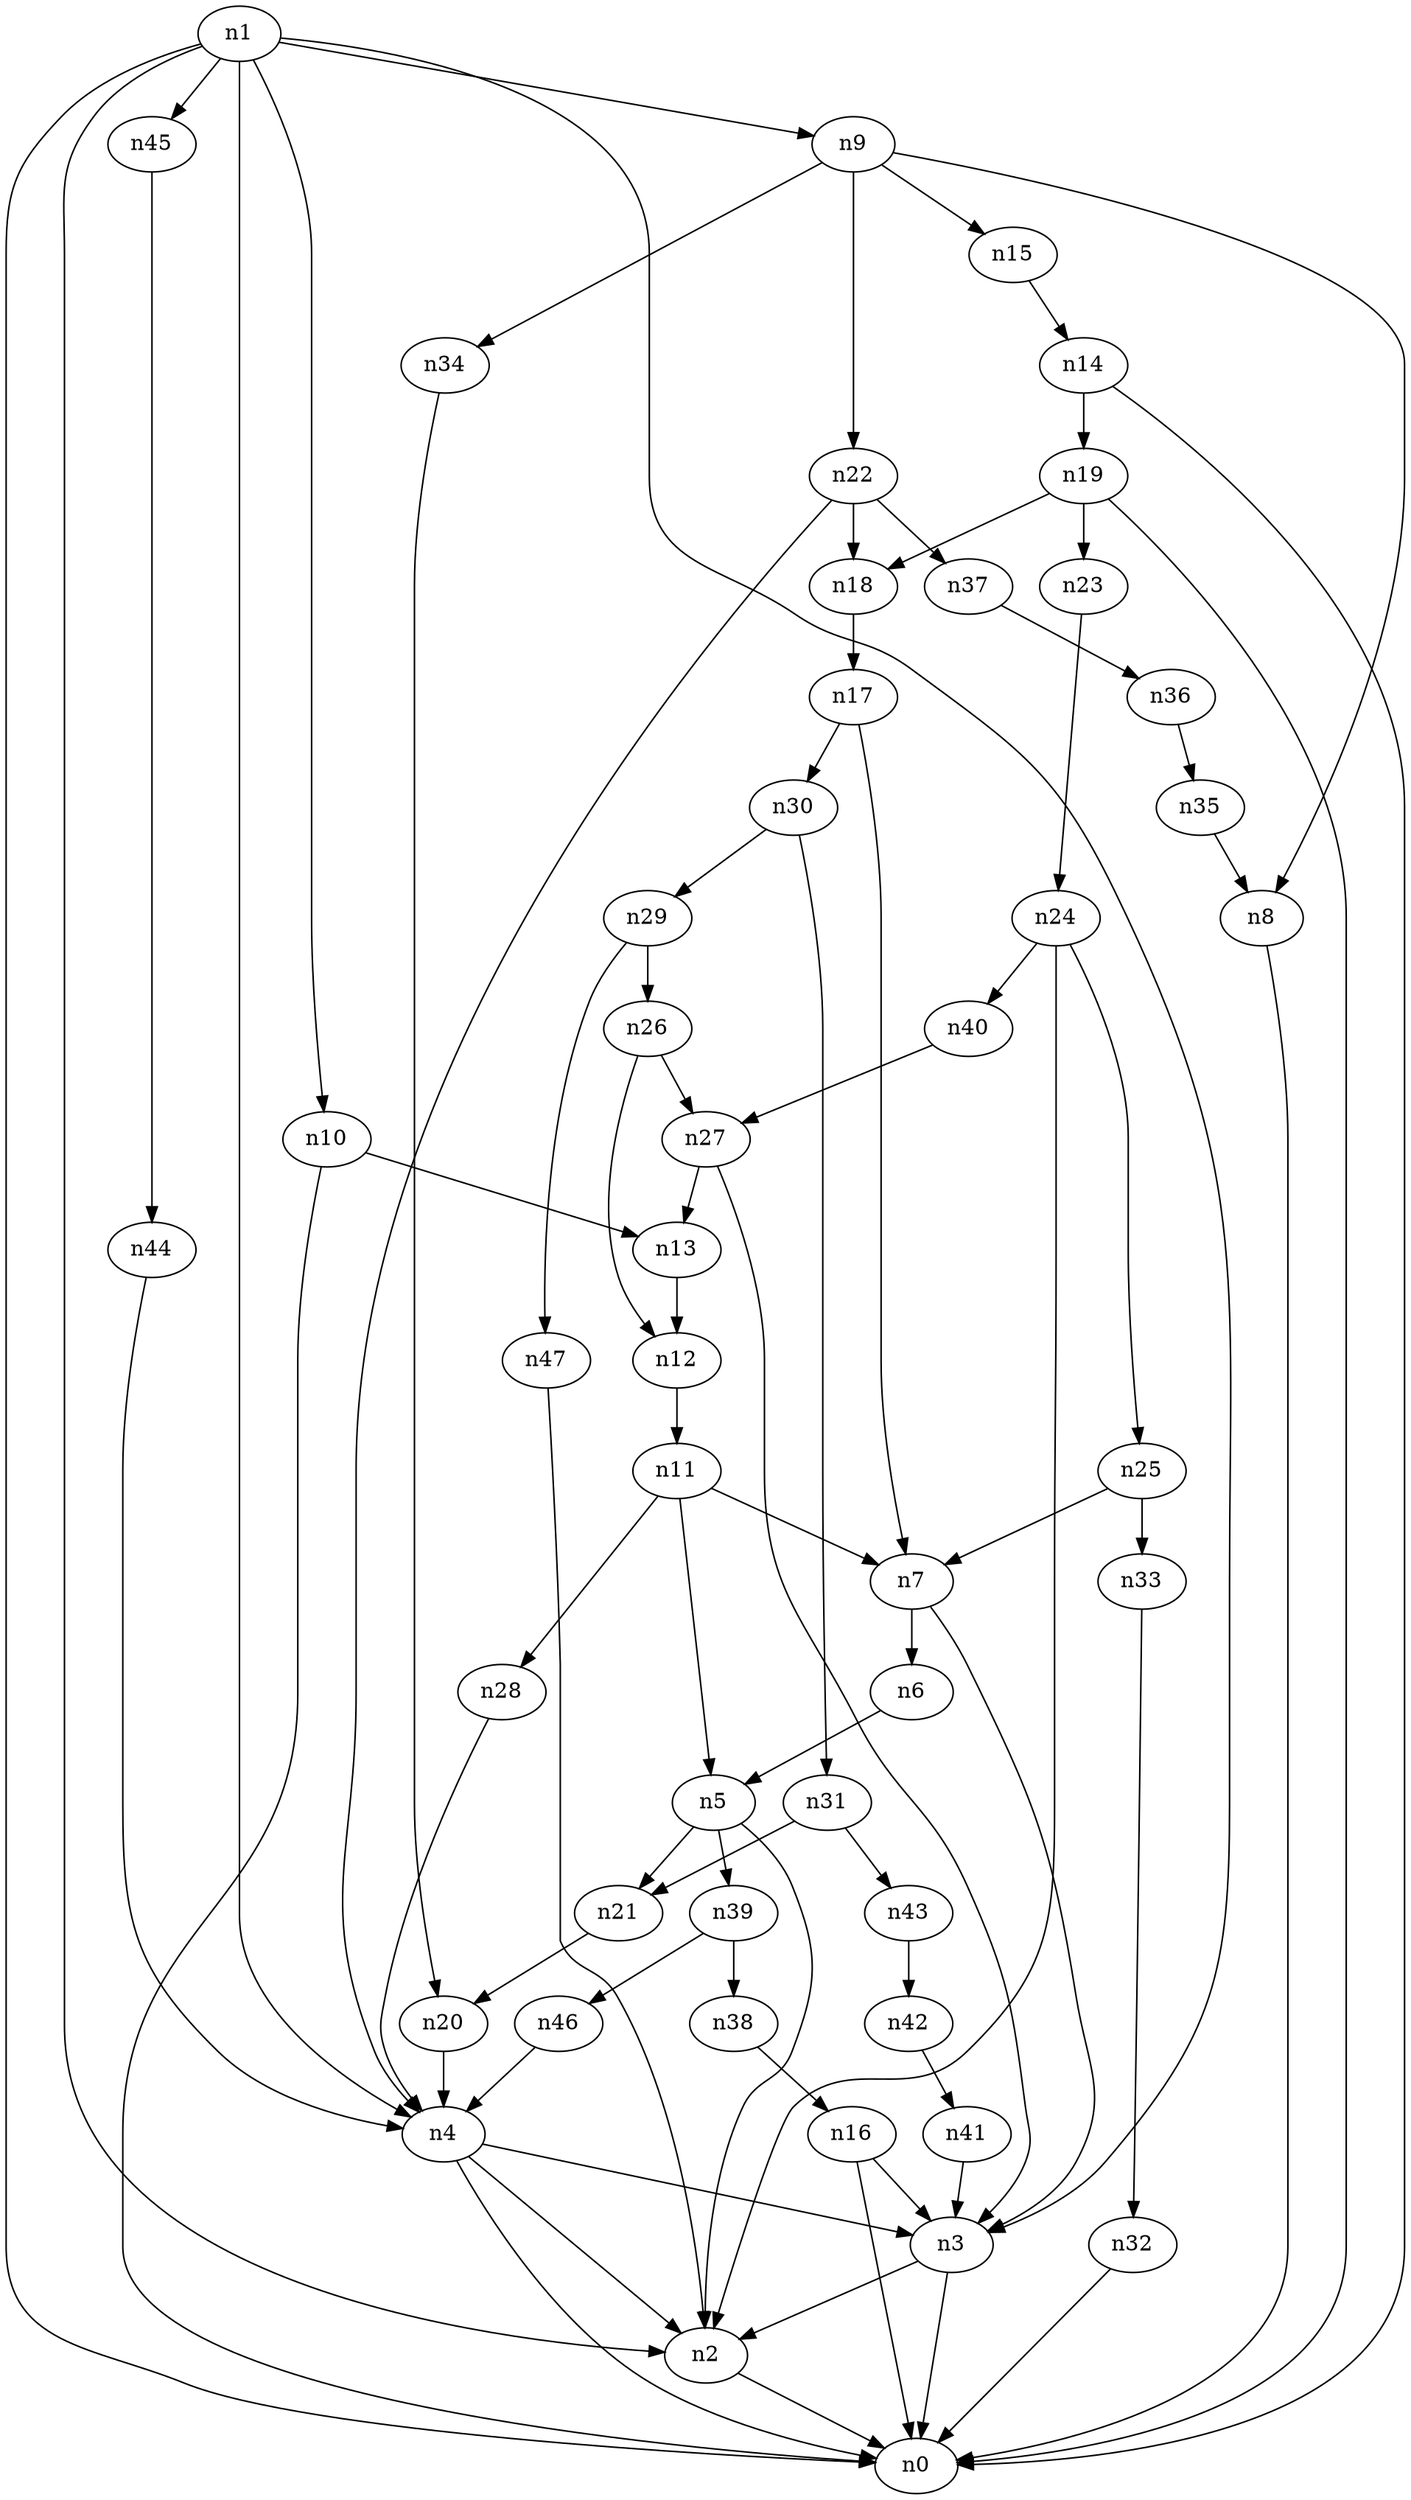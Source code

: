 digraph G {
	n1 -> n0	 [_graphml_id=e0];
	n1 -> n2	 [_graphml_id=e1];
	n1 -> n3	 [_graphml_id=e6];
	n1 -> n4	 [_graphml_id=e9];
	n1 -> n9	 [_graphml_id=e16];
	n1 -> n10	 [_graphml_id=e17];
	n1 -> n45	 [_graphml_id=e75];
	n2 -> n0	 [_graphml_id=e5];
	n3 -> n0	 [_graphml_id=e8];
	n3 -> n2	 [_graphml_id=e2];
	n4 -> n0	 [_graphml_id=e4];
	n4 -> n2	 [_graphml_id=e7];
	n4 -> n3	 [_graphml_id=e3];
	n5 -> n2	 [_graphml_id=e10];
	n5 -> n21	 [_graphml_id=e35];
	n5 -> n39	 [_graphml_id=e65];
	n6 -> n5	 [_graphml_id=e11];
	n7 -> n3	 [_graphml_id=e13];
	n7 -> n6	 [_graphml_id=e12];
	n8 -> n0	 [_graphml_id=e14];
	n9 -> n8	 [_graphml_id=e15];
	n9 -> n15	 [_graphml_id=e25];
	n9 -> n22	 [_graphml_id=e36];
	n9 -> n34	 [_graphml_id=e56];
	n10 -> n0	 [_graphml_id=e18];
	n10 -> n13	 [_graphml_id=e22];
	n11 -> n5	 [_graphml_id=e19];
	n11 -> n7	 [_graphml_id=e28];
	n11 -> n28	 [_graphml_id=e46];
	n12 -> n11	 [_graphml_id=e20];
	n13 -> n12	 [_graphml_id=e21];
	n14 -> n0	 [_graphml_id=e23];
	n14 -> n19	 [_graphml_id=e68];
	n15 -> n14	 [_graphml_id=e24];
	n16 -> n0	 [_graphml_id=e27];
	n16 -> n3	 [_graphml_id=e26];
	n17 -> n7	 [_graphml_id=e29];
	n17 -> n30	 [_graphml_id=e58];
	n18 -> n17	 [_graphml_id=e30];
	n19 -> n0	 [_graphml_id=e32];
	n19 -> n18	 [_graphml_id=e31];
	n19 -> n23	 [_graphml_id=e39];
	n20 -> n4	 [_graphml_id=e33];
	n21 -> n20	 [_graphml_id=e34];
	n22 -> n4	 [_graphml_id=e38];
	n22 -> n18	 [_graphml_id=e37];
	n22 -> n37	 [_graphml_id=e62];
	n23 -> n24	 [_graphml_id=e40];
	n24 -> n2	 [_graphml_id=e48];
	n24 -> n25	 [_graphml_id=e41];
	n24 -> n40	 [_graphml_id=e67];
	n25 -> n7	 [_graphml_id=e42];
	n25 -> n33	 [_graphml_id=e55];
	n26 -> n12	 [_graphml_id=e43];
	n26 -> n27	 [_graphml_id=e44];
	n27 -> n3	 [_graphml_id=e45];
	n27 -> n13	 [_graphml_id=e78];
	n28 -> n4	 [_graphml_id=e47];
	n29 -> n26	 [_graphml_id=e49];
	n29 -> n47	 [_graphml_id=e79];
	n30 -> n29	 [_graphml_id=e50];
	n30 -> n31	 [_graphml_id=e51];
	n31 -> n21	 [_graphml_id=e52];
	n31 -> n43	 [_graphml_id=e72];
	n32 -> n0	 [_graphml_id=e53];
	n33 -> n32	 [_graphml_id=e54];
	n34 -> n20	 [_graphml_id=e57];
	n35 -> n8	 [_graphml_id=e59];
	n36 -> n35	 [_graphml_id=e60];
	n37 -> n36	 [_graphml_id=e61];
	n38 -> n16	 [_graphml_id=e63];
	n39 -> n38	 [_graphml_id=e64];
	n39 -> n46	 [_graphml_id=e76];
	n40 -> n27	 [_graphml_id=e66];
	n41 -> n3	 [_graphml_id=e69];
	n42 -> n41	 [_graphml_id=e70];
	n43 -> n42	 [_graphml_id=e71];
	n44 -> n4	 [_graphml_id=e73];
	n45 -> n44	 [_graphml_id=e74];
	n46 -> n4	 [_graphml_id=e77];
	n47 -> n2	 [_graphml_id=e80];
}
